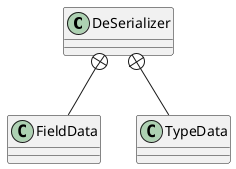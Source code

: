 @startuml
class DeSerializer {
}
class FieldData {
}
class TypeData {
}
DeSerializer +-- FieldData
DeSerializer +-- TypeData
@enduml
